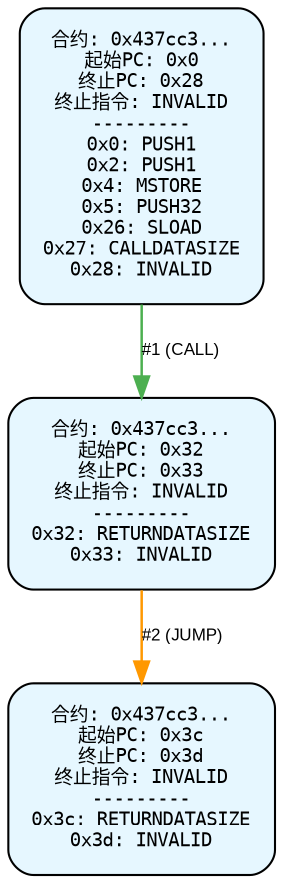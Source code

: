 digraph Contract_CFG {
    rankdir=TB;
    node [shape=box, style="filled, rounded", fontname="Monospace", fontsize=9, margin=0.15];
    edge [fontname="Arial", fontsize=8, penwidth=1.2];

    "block_0" [label="合约: 0x437cc3...
起始PC: 0x0
终止PC: 0x28
终止指令: INVALID
---------
0x0: PUSH1
0x2: PUSH1
0x4: MSTORE
0x5: PUSH32
0x26: SLOAD
0x27: CALLDATASIZE
0x28: INVALID", fillcolor="#e6f7ff"];
    "block_32" [label="合约: 0x437cc3...
起始PC: 0x32
终止PC: 0x33
终止指令: INVALID
---------
0x32: RETURNDATASIZE
0x33: INVALID", fillcolor="#e6f7ff"];
    "block_3c" [label="合约: 0x437cc3...
起始PC: 0x3c
终止PC: 0x3d
终止指令: INVALID
---------
0x3c: RETURNDATASIZE
0x3d: INVALID", fillcolor="#e6f7ff"];

    "block_0" -> "block_32" [label="#1 (CALL)", color="#4caf50"];
    "block_32" -> "block_3c" [label="#2 (JUMP)", color="#ff9800"];
}